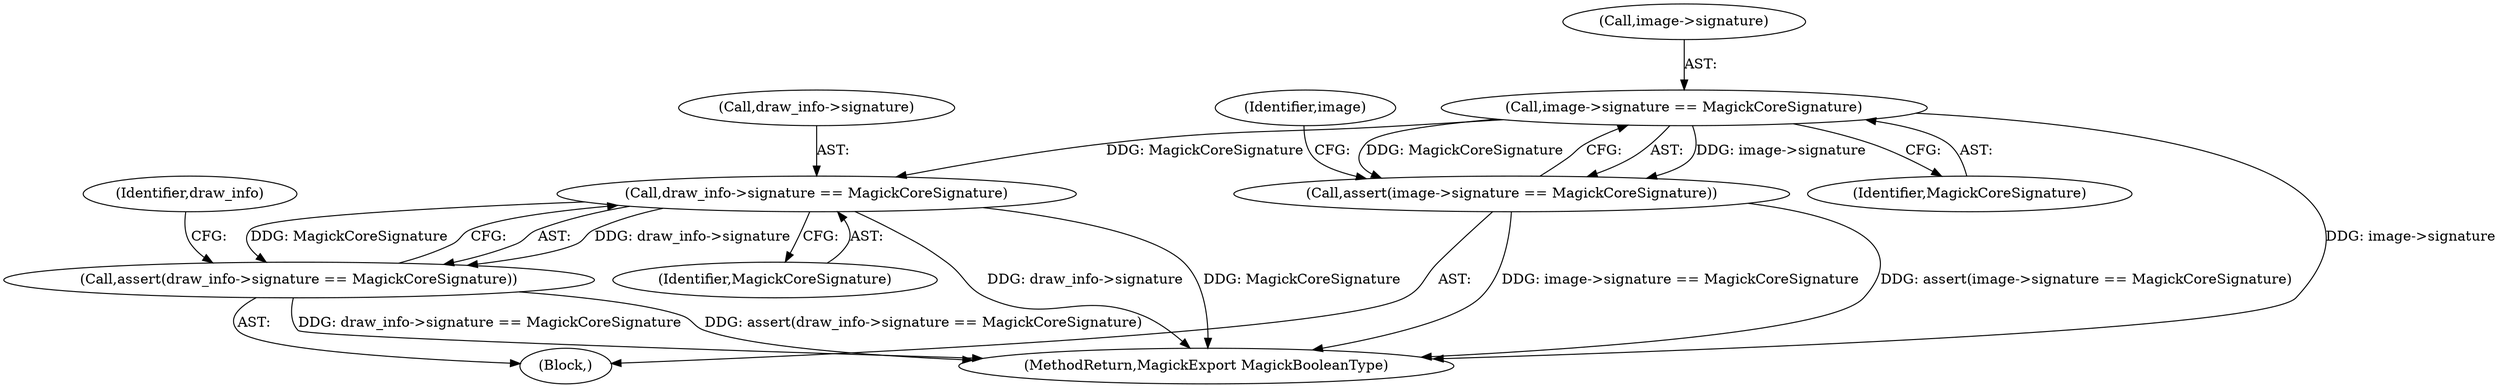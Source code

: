 digraph "0_ImageMagick_f595a1985233c399a05c0c37cc41de16a90dd025@pointer" {
"1000130" [label="(Call,image->signature == MagickCoreSignature)"];
"1000129" [label="(Call,assert(image->signature == MagickCoreSignature))"];
"1000157" [label="(Call,draw_info->signature == MagickCoreSignature)"];
"1000156" [label="(Call,assert(draw_info->signature == MagickCoreSignature))"];
"1000134" [label="(Identifier,MagickCoreSignature)"];
"1000130" [label="(Call,image->signature == MagickCoreSignature)"];
"1000131" [label="(Call,image->signature)"];
"1000157" [label="(Call,draw_info->signature == MagickCoreSignature)"];
"1000108" [label="(Block,)"];
"1002049" [label="(MethodReturn,MagickExport MagickBooleanType)"];
"1000138" [label="(Identifier,image)"];
"1000129" [label="(Call,assert(image->signature == MagickCoreSignature))"];
"1000156" [label="(Call,assert(draw_info->signature == MagickCoreSignature))"];
"1000158" [label="(Call,draw_info->signature)"];
"1000165" [label="(Identifier,draw_info)"];
"1000161" [label="(Identifier,MagickCoreSignature)"];
"1000130" -> "1000129"  [label="AST: "];
"1000130" -> "1000134"  [label="CFG: "];
"1000131" -> "1000130"  [label="AST: "];
"1000134" -> "1000130"  [label="AST: "];
"1000129" -> "1000130"  [label="CFG: "];
"1000130" -> "1002049"  [label="DDG: image->signature"];
"1000130" -> "1000129"  [label="DDG: image->signature"];
"1000130" -> "1000129"  [label="DDG: MagickCoreSignature"];
"1000130" -> "1000157"  [label="DDG: MagickCoreSignature"];
"1000129" -> "1000108"  [label="AST: "];
"1000138" -> "1000129"  [label="CFG: "];
"1000129" -> "1002049"  [label="DDG: image->signature == MagickCoreSignature"];
"1000129" -> "1002049"  [label="DDG: assert(image->signature == MagickCoreSignature)"];
"1000157" -> "1000156"  [label="AST: "];
"1000157" -> "1000161"  [label="CFG: "];
"1000158" -> "1000157"  [label="AST: "];
"1000161" -> "1000157"  [label="AST: "];
"1000156" -> "1000157"  [label="CFG: "];
"1000157" -> "1002049"  [label="DDG: draw_info->signature"];
"1000157" -> "1002049"  [label="DDG: MagickCoreSignature"];
"1000157" -> "1000156"  [label="DDG: draw_info->signature"];
"1000157" -> "1000156"  [label="DDG: MagickCoreSignature"];
"1000156" -> "1000108"  [label="AST: "];
"1000165" -> "1000156"  [label="CFG: "];
"1000156" -> "1002049"  [label="DDG: draw_info->signature == MagickCoreSignature"];
"1000156" -> "1002049"  [label="DDG: assert(draw_info->signature == MagickCoreSignature)"];
}
